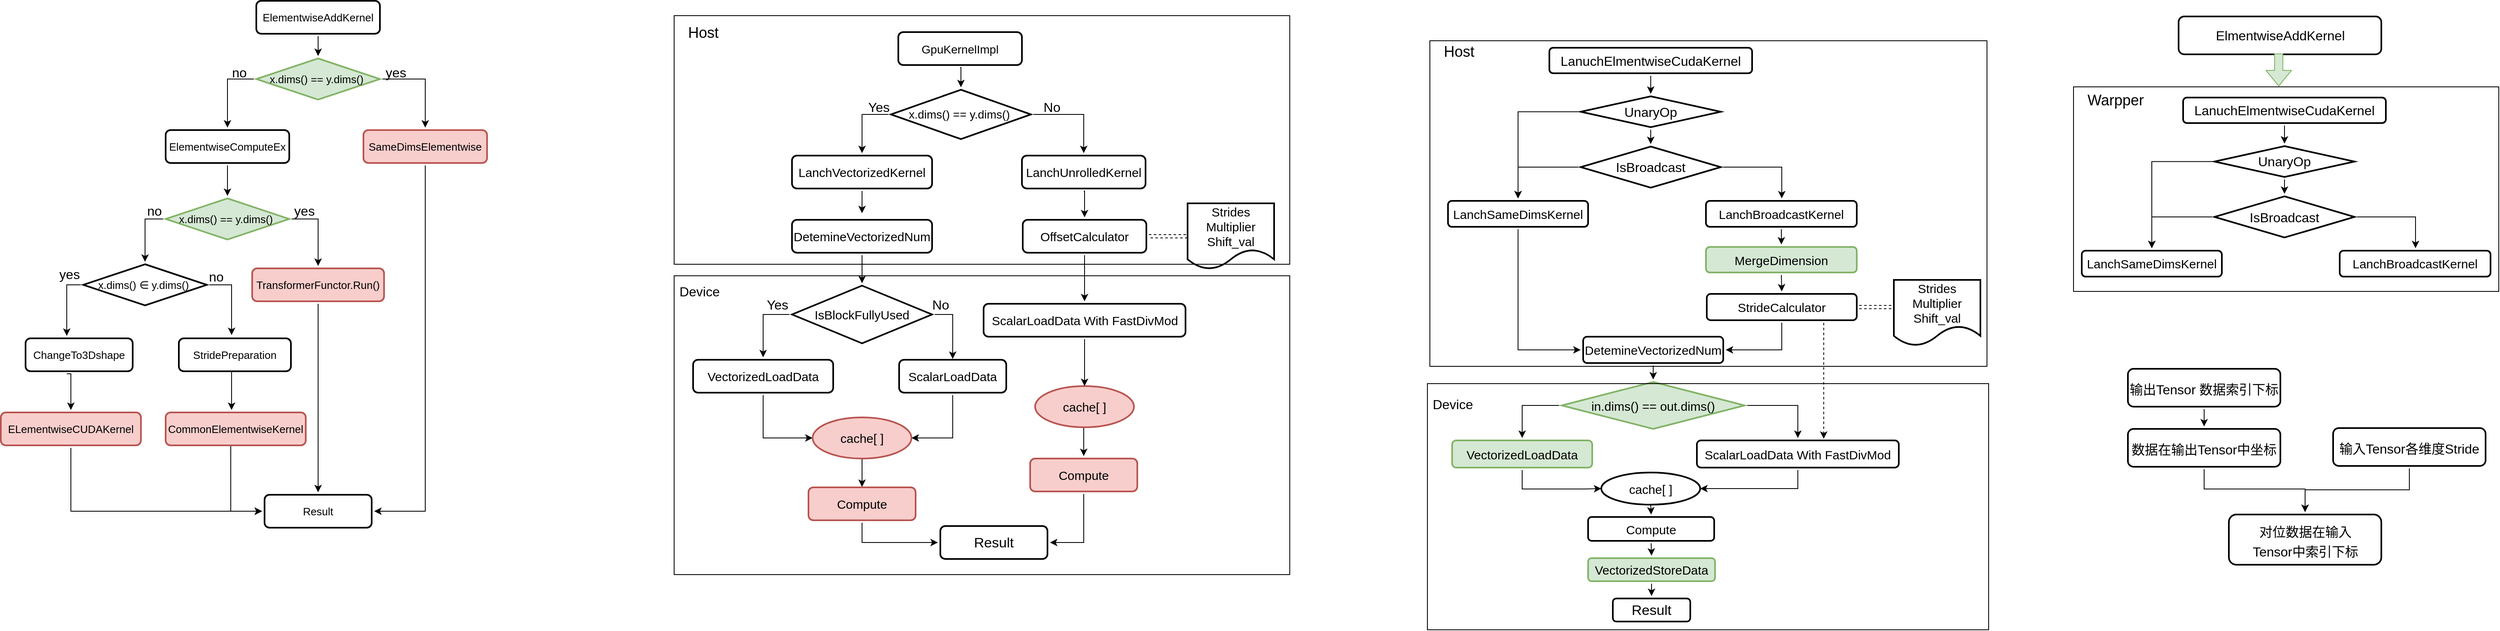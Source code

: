 <mxfile version="14.8.2" type="github">
  <diagram id="uHo3Hja1yqYBUrUBkEV7" name="Page-1">
    <mxGraphModel dx="1426" dy="800" grid="0" gridSize="10" guides="1" tooltips="1" connect="1" arrows="1" fold="1" page="1" pageScale="1" pageWidth="827" pageHeight="1169" math="0" shadow="0">
      <root>
        <mxCell id="0" />
        <mxCell id="1" parent="0" />
        <mxCell id="quxqSNJja3ILk_GIWEGy-17" style="edgeStyle=orthogonalEdgeStyle;rounded=0;orthogonalLoop=1;jettySize=auto;html=1;exitX=0.5;exitY=1;exitDx=0;exitDy=0;entryX=0.5;entryY=0;entryDx=0;entryDy=0;" edge="1" parent="1" source="quxqSNJja3ILk_GIWEGy-2" target="quxqSNJja3ILk_GIWEGy-3">
          <mxGeometry relative="1" as="geometry" />
        </mxCell>
        <mxCell id="quxqSNJja3ILk_GIWEGy-2" value="&lt;p style=&quot;margin: 0px ; font-stretch: normal ; font-size: 13px ; line-height: normal&quot;&gt;ElementwiseAddKernel&lt;/p&gt;" style="rounded=1;whiteSpace=wrap;html=1;strokeWidth=2;perimeterSpacing=3;" vertex="1" parent="1">
          <mxGeometry x="350" y="20" width="150" height="40" as="geometry" />
        </mxCell>
        <mxCell id="quxqSNJja3ILk_GIWEGy-20" style="edgeStyle=orthogonalEdgeStyle;rounded=0;orthogonalLoop=1;jettySize=auto;html=1;exitX=0;exitY=0.5;exitDx=0;exitDy=0;entryX=0.5;entryY=0;entryDx=0;entryDy=0;" edge="1" parent="1" source="quxqSNJja3ILk_GIWEGy-3" target="quxqSNJja3ILk_GIWEGy-5">
          <mxGeometry relative="1" as="geometry">
            <Array as="points">
              <mxPoint x="315" y="115" />
            </Array>
          </mxGeometry>
        </mxCell>
        <mxCell id="quxqSNJja3ILk_GIWEGy-21" style="edgeStyle=orthogonalEdgeStyle;rounded=0;orthogonalLoop=1;jettySize=auto;html=1;exitX=1;exitY=0.5;exitDx=0;exitDy=0;" edge="1" parent="1" source="quxqSNJja3ILk_GIWEGy-3" target="quxqSNJja3ILk_GIWEGy-4">
          <mxGeometry relative="1" as="geometry">
            <Array as="points">
              <mxPoint x="555" y="115" />
            </Array>
          </mxGeometry>
        </mxCell>
        <mxCell id="quxqSNJja3ILk_GIWEGy-3" value="x.dims() == y.dims()&amp;nbsp;" style="rhombus;whiteSpace=wrap;html=1;strokeWidth=2;perimeterSpacing=3;fillColor=#d5e8d4;strokeColor=#82b366;fontSize=13;" vertex="1" parent="1">
          <mxGeometry x="350" y="90" width="150" height="50" as="geometry" />
        </mxCell>
        <mxCell id="quxqSNJja3ILk_GIWEGy-30" style="edgeStyle=orthogonalEdgeStyle;rounded=0;orthogonalLoop=1;jettySize=auto;html=1;exitX=0.5;exitY=1;exitDx=0;exitDy=0;entryX=1;entryY=0.5;entryDx=0;entryDy=0;" edge="1" parent="1" source="quxqSNJja3ILk_GIWEGy-4" target="quxqSNJja3ILk_GIWEGy-16">
          <mxGeometry relative="1" as="geometry">
            <Array as="points">
              <mxPoint x="555" y="640" />
            </Array>
          </mxGeometry>
        </mxCell>
        <mxCell id="quxqSNJja3ILk_GIWEGy-4" value="&lt;p style=&quot;margin: 0px ; font-stretch: normal ; font-size: 13px ; line-height: normal&quot;&gt;SameDimsElementwise&lt;/p&gt;" style="rounded=1;whiteSpace=wrap;html=1;strokeWidth=2;perimeterSpacing=3;fillColor=#f8cecc;strokeColor=#b85450;" vertex="1" parent="1">
          <mxGeometry x="480" y="177" width="150" height="40" as="geometry" />
        </mxCell>
        <mxCell id="quxqSNJja3ILk_GIWEGy-23" style="edgeStyle=orthogonalEdgeStyle;rounded=0;orthogonalLoop=1;jettySize=auto;html=1;exitX=0.5;exitY=1;exitDx=0;exitDy=0;" edge="1" parent="1" source="quxqSNJja3ILk_GIWEGy-5" target="quxqSNJja3ILk_GIWEGy-6">
          <mxGeometry relative="1" as="geometry" />
        </mxCell>
        <mxCell id="quxqSNJja3ILk_GIWEGy-5" value="&lt;p style=&quot;margin: 0px ; font-stretch: normal ; font-size: 13px ; line-height: normal&quot;&gt;ElementwiseComputeEx&lt;/p&gt;" style="rounded=1;whiteSpace=wrap;html=1;strokeWidth=2;perimeterSpacing=3;" vertex="1" parent="1">
          <mxGeometry x="240" y="177" width="150" height="40" as="geometry" />
        </mxCell>
        <mxCell id="quxqSNJja3ILk_GIWEGy-24" style="edgeStyle=orthogonalEdgeStyle;rounded=0;orthogonalLoop=1;jettySize=auto;html=1;exitX=0;exitY=0.5;exitDx=0;exitDy=0;entryX=0.5;entryY=0;entryDx=0;entryDy=0;" edge="1" parent="1" source="quxqSNJja3ILk_GIWEGy-6" target="quxqSNJja3ILk_GIWEGy-8">
          <mxGeometry relative="1" as="geometry">
            <Array as="points">
              <mxPoint x="215" y="285" />
            </Array>
          </mxGeometry>
        </mxCell>
        <mxCell id="quxqSNJja3ILk_GIWEGy-25" style="edgeStyle=orthogonalEdgeStyle;rounded=0;orthogonalLoop=1;jettySize=auto;html=1;exitX=1;exitY=0.5;exitDx=0;exitDy=0;entryX=0.5;entryY=0;entryDx=0;entryDy=0;" edge="1" parent="1" source="quxqSNJja3ILk_GIWEGy-6" target="quxqSNJja3ILk_GIWEGy-7">
          <mxGeometry relative="1" as="geometry">
            <Array as="points">
              <mxPoint x="425" y="285" />
            </Array>
          </mxGeometry>
        </mxCell>
        <mxCell id="quxqSNJja3ILk_GIWEGy-6" value="x.dims() == y.dims()&amp;nbsp;" style="rhombus;whiteSpace=wrap;html=1;strokeWidth=2;perimeterSpacing=3;fillColor=#d5e8d4;strokeColor=#82b366;fontSize=13;" vertex="1" parent="1">
          <mxGeometry x="240" y="260" width="150" height="50" as="geometry" />
        </mxCell>
        <mxCell id="quxqSNJja3ILk_GIWEGy-32" style="edgeStyle=orthogonalEdgeStyle;rounded=0;orthogonalLoop=1;jettySize=auto;html=1;exitX=0.5;exitY=1;exitDx=0;exitDy=0;" edge="1" parent="1" source="quxqSNJja3ILk_GIWEGy-7" target="quxqSNJja3ILk_GIWEGy-16">
          <mxGeometry relative="1" as="geometry" />
        </mxCell>
        <mxCell id="quxqSNJja3ILk_GIWEGy-7" value="&lt;p style=&quot;margin: 0px ; font-stretch: normal ; font-size: 13px ; line-height: normal&quot;&gt;TransformerFunctor.Run()&lt;/p&gt;" style="rounded=1;whiteSpace=wrap;html=1;strokeWidth=2;perimeterSpacing=3;fillColor=#f8cecc;strokeColor=#b85450;" vertex="1" parent="1">
          <mxGeometry x="345" y="345" width="160" height="40" as="geometry" />
        </mxCell>
        <mxCell id="quxqSNJja3ILk_GIWEGy-26" style="edgeStyle=orthogonalEdgeStyle;rounded=0;orthogonalLoop=1;jettySize=auto;html=1;exitX=0;exitY=0.5;exitDx=0;exitDy=0;" edge="1" parent="1" source="quxqSNJja3ILk_GIWEGy-8">
          <mxGeometry relative="1" as="geometry">
            <mxPoint x="120" y="427" as="targetPoint" />
            <Array as="points">
              <mxPoint x="120" y="365" />
              <mxPoint x="120" y="427" />
            </Array>
          </mxGeometry>
        </mxCell>
        <mxCell id="quxqSNJja3ILk_GIWEGy-27" style="edgeStyle=orthogonalEdgeStyle;rounded=0;orthogonalLoop=1;jettySize=auto;html=1;exitX=1;exitY=0.5;exitDx=0;exitDy=0;" edge="1" parent="1" source="quxqSNJja3ILk_GIWEGy-8">
          <mxGeometry relative="1" as="geometry">
            <mxPoint x="320" y="426" as="targetPoint" />
            <Array as="points">
              <mxPoint x="320" y="365" />
            </Array>
          </mxGeometry>
        </mxCell>
        <mxCell id="quxqSNJja3ILk_GIWEGy-8" value="x.dims()&amp;nbsp;&lt;span style=&quot;color: rgb(60, 64, 68); font-family: &amp;quot;apple symbols&amp;quot;; font-size: 13px;&quot;&gt;&lt;b style=&quot;font-size: 13px;&quot;&gt;&lt;font style=&quot;font-size: 13px;&quot;&gt;∈&lt;/font&gt;&lt;/b&gt;&lt;/span&gt;&amp;nbsp;y.dims()&amp;nbsp;" style="rhombus;whiteSpace=wrap;html=1;strokeWidth=2;perimeterSpacing=3;fontSize=13;" vertex="1" parent="1">
          <mxGeometry x="140" y="340" width="150" height="50" as="geometry" />
        </mxCell>
        <mxCell id="quxqSNJja3ILk_GIWEGy-28" style="edgeStyle=orthogonalEdgeStyle;rounded=0;orthogonalLoop=1;jettySize=auto;html=1;" edge="1" parent="1" target="quxqSNJja3ILk_GIWEGy-12">
          <mxGeometry relative="1" as="geometry">
            <mxPoint x="125" y="473" as="sourcePoint" />
            <mxPoint x="120" y="517" as="targetPoint" />
            <Array as="points">
              <mxPoint x="120" y="473" />
              <mxPoint x="125" y="473" />
            </Array>
          </mxGeometry>
        </mxCell>
        <mxCell id="quxqSNJja3ILk_GIWEGy-9" value="&lt;p style=&quot;margin: 0px ; font-stretch: normal ; font-size: 13px ; line-height: normal&quot;&gt;ChangeTo3Dshape&lt;/p&gt;" style="rounded=1;whiteSpace=wrap;html=1;strokeWidth=2;perimeterSpacing=3;" vertex="1" parent="1">
          <mxGeometry x="70" y="430" width="130" height="40" as="geometry" />
        </mxCell>
        <mxCell id="quxqSNJja3ILk_GIWEGy-41" style="edgeStyle=orthogonalEdgeStyle;rounded=0;orthogonalLoop=1;jettySize=auto;html=1;" edge="1" parent="1">
          <mxGeometry relative="1" as="geometry">
            <mxPoint x="320" y="470" as="sourcePoint" />
            <mxPoint x="320" y="517" as="targetPoint" />
            <Array as="points">
              <mxPoint x="320" y="473" />
            </Array>
          </mxGeometry>
        </mxCell>
        <mxCell id="quxqSNJja3ILk_GIWEGy-10" value="&lt;p style=&quot;margin: 0px ; font-stretch: normal ; font-size: 13px ; line-height: normal&quot;&gt;StridePreparation&lt;/p&gt;" style="rounded=1;whiteSpace=wrap;html=1;strokeWidth=2;perimeterSpacing=3;" vertex="1" parent="1">
          <mxGeometry x="256" y="430" width="136" height="40" as="geometry" />
        </mxCell>
        <mxCell id="quxqSNJja3ILk_GIWEGy-31" style="edgeStyle=orthogonalEdgeStyle;rounded=0;orthogonalLoop=1;jettySize=auto;html=1;exitX=0.5;exitY=1;exitDx=0;exitDy=0;entryX=0;entryY=0.5;entryDx=0;entryDy=0;" edge="1" parent="1" source="quxqSNJja3ILk_GIWEGy-12" target="quxqSNJja3ILk_GIWEGy-16">
          <mxGeometry relative="1" as="geometry">
            <Array as="points">
              <mxPoint x="125" y="640" />
            </Array>
          </mxGeometry>
        </mxCell>
        <mxCell id="quxqSNJja3ILk_GIWEGy-12" value="&lt;p style=&quot;margin: 0px ; font-stretch: normal ; font-size: 13px ; line-height: normal&quot;&gt;ELementwiseCUDAKernel&lt;br&gt;&lt;/p&gt;" style="rounded=1;whiteSpace=wrap;html=1;strokeWidth=2;perimeterSpacing=3;fillColor=#f8cecc;strokeColor=#b85450;" vertex="1" parent="1">
          <mxGeometry x="40" y="520" width="170" height="40" as="geometry" />
        </mxCell>
        <mxCell id="quxqSNJja3ILk_GIWEGy-33" style="edgeStyle=orthogonalEdgeStyle;rounded=0;orthogonalLoop=1;jettySize=auto;html=1;entryX=0;entryY=0.5;entryDx=0;entryDy=0;" edge="1" parent="1" target="quxqSNJja3ILk_GIWEGy-16">
          <mxGeometry relative="1" as="geometry">
            <mxPoint x="319" y="560" as="sourcePoint" />
            <Array as="points">
              <mxPoint x="319" y="640" />
            </Array>
          </mxGeometry>
        </mxCell>
        <mxCell id="quxqSNJja3ILk_GIWEGy-13" value="&lt;p style=&quot;margin: 0px ; font-stretch: normal ; font-size: 13px ; line-height: normal&quot;&gt;CommonElementwiseKernel&lt;/p&gt;" style="rounded=1;whiteSpace=wrap;html=1;strokeWidth=2;perimeterSpacing=3;fillColor=#f8cecc;strokeColor=#b85450;" vertex="1" parent="1">
          <mxGeometry x="240" y="520" width="170" height="40" as="geometry" />
        </mxCell>
        <mxCell id="quxqSNJja3ILk_GIWEGy-16" value="&lt;p style=&quot;margin: 0px ; font-stretch: normal ; font-size: 13px ; line-height: normal&quot;&gt;Result&lt;/p&gt;" style="rounded=1;whiteSpace=wrap;html=1;strokeWidth=2;perimeterSpacing=3;" vertex="1" parent="1">
          <mxGeometry x="360" y="620" width="130" height="40" as="geometry" />
        </mxCell>
        <mxCell id="quxqSNJja3ILk_GIWEGy-70" style="edgeStyle=orthogonalEdgeStyle;rounded=0;orthogonalLoop=1;jettySize=auto;html=1;exitX=0.5;exitY=1;exitDx=0;exitDy=0;entryX=0.5;entryY=0;entryDx=0;entryDy=0;" edge="1" parent="1" source="quxqSNJja3ILk_GIWEGy-71" target="quxqSNJja3ILk_GIWEGy-74">
          <mxGeometry relative="1" as="geometry" />
        </mxCell>
        <mxCell id="quxqSNJja3ILk_GIWEGy-71" value="&lt;p style=&quot;margin: 0px; font-stretch: normal; font-size: 14px; line-height: normal;&quot;&gt;GpuKernelImpl&lt;/p&gt;" style="rounded=1;whiteSpace=wrap;html=1;strokeWidth=2;perimeterSpacing=3;fontSize=14;" vertex="1" parent="1">
          <mxGeometry x="1129" y="58" width="150" height="40" as="geometry" />
        </mxCell>
        <mxCell id="quxqSNJja3ILk_GIWEGy-72" style="edgeStyle=orthogonalEdgeStyle;rounded=0;orthogonalLoop=1;jettySize=auto;html=1;exitX=0;exitY=0.5;exitDx=0;exitDy=0;entryX=0.5;entryY=0;entryDx=0;entryDy=0;" edge="1" parent="1" source="quxqSNJja3ILk_GIWEGy-74" target="quxqSNJja3ILk_GIWEGy-78">
          <mxGeometry relative="1" as="geometry">
            <Array as="points">
              <mxPoint x="1085" y="158" />
            </Array>
          </mxGeometry>
        </mxCell>
        <mxCell id="quxqSNJja3ILk_GIWEGy-115" style="edgeStyle=orthogonalEdgeStyle;rounded=0;orthogonalLoop=1;jettySize=auto;html=1;exitX=1;exitY=0.5;exitDx=0;exitDy=0;entryX=0.5;entryY=0;entryDx=0;entryDy=0;fontSize=14;" edge="1" parent="1" source="quxqSNJja3ILk_GIWEGy-74" target="quxqSNJja3ILk_GIWEGy-76">
          <mxGeometry relative="1" as="geometry">
            <Array as="points">
              <mxPoint x="1354" y="158" />
            </Array>
          </mxGeometry>
        </mxCell>
        <mxCell id="quxqSNJja3ILk_GIWEGy-74" value="x.dims() == y.dims()&amp;nbsp;" style="rhombus;whiteSpace=wrap;html=1;strokeWidth=2;perimeterSpacing=3;fontSize=14;" vertex="1" parent="1">
          <mxGeometry x="1120" y="128" width="170" height="60" as="geometry" />
        </mxCell>
        <mxCell id="quxqSNJja3ILk_GIWEGy-116" style="edgeStyle=orthogonalEdgeStyle;rounded=0;orthogonalLoop=1;jettySize=auto;html=1;exitX=0.5;exitY=1;exitDx=0;exitDy=0;entryX=0.5;entryY=0;entryDx=0;entryDy=0;fontSize=14;" edge="1" parent="1" source="quxqSNJja3ILk_GIWEGy-76" target="quxqSNJja3ILk_GIWEGy-112">
          <mxGeometry relative="1" as="geometry" />
        </mxCell>
        <mxCell id="quxqSNJja3ILk_GIWEGy-76" value="&lt;p style=&quot;margin: 0px ; font-stretch: normal ; font-size: 15px ; line-height: normal&quot;&gt;LanchUnrolledKernel&lt;/p&gt;" style="rounded=1;whiteSpace=wrap;html=1;strokeWidth=2;perimeterSpacing=3;fontSize=15;" vertex="1" parent="1">
          <mxGeometry x="1279" y="208" width="150" height="40" as="geometry" />
        </mxCell>
        <mxCell id="quxqSNJja3ILk_GIWEGy-77" style="edgeStyle=orthogonalEdgeStyle;rounded=0;orthogonalLoop=1;jettySize=auto;html=1;exitX=0.5;exitY=1;exitDx=0;exitDy=0;" edge="1" parent="1" source="quxqSNJja3ILk_GIWEGy-78">
          <mxGeometry relative="1" as="geometry">
            <mxPoint x="1085" y="278" as="targetPoint" />
          </mxGeometry>
        </mxCell>
        <mxCell id="quxqSNJja3ILk_GIWEGy-78" value="&lt;p style=&quot;margin: 0px ; font-stretch: normal ; font-size: 13px ; line-height: normal&quot;&gt;&lt;span style=&quot;font-size: 15px&quot;&gt;LanchVectorizedKernel&lt;/span&gt;&lt;br&gt;&lt;/p&gt;" style="rounded=1;whiteSpace=wrap;html=1;strokeWidth=2;perimeterSpacing=3;" vertex="1" parent="1">
          <mxGeometry x="1000" y="208" width="170" height="40" as="geometry" />
        </mxCell>
        <mxCell id="quxqSNJja3ILk_GIWEGy-101" style="edgeStyle=orthogonalEdgeStyle;rounded=0;orthogonalLoop=1;jettySize=auto;html=1;exitX=0.5;exitY=1;exitDx=0;exitDy=0;entryX=0.5;entryY=0;entryDx=0;entryDy=0;fontSize=15;" edge="1" parent="1" source="quxqSNJja3ILk_GIWEGy-96" target="quxqSNJja3ILk_GIWEGy-97">
          <mxGeometry relative="1" as="geometry" />
        </mxCell>
        <mxCell id="quxqSNJja3ILk_GIWEGy-96" value="&lt;p style=&quot;margin: 0px ; font-stretch: normal ; font-size: 13px ; line-height: normal&quot;&gt;&lt;span style=&quot;font-size: 15px&quot;&gt;DetemineVectorizedNum&lt;/span&gt;&lt;br&gt;&lt;/p&gt;" style="rounded=1;whiteSpace=wrap;html=1;strokeWidth=2;perimeterSpacing=3;" vertex="1" parent="1">
          <mxGeometry x="1000" y="286" width="170" height="40" as="geometry" />
        </mxCell>
        <mxCell id="quxqSNJja3ILk_GIWEGy-102" style="edgeStyle=orthogonalEdgeStyle;rounded=0;orthogonalLoop=1;jettySize=auto;html=1;exitX=0;exitY=0.5;exitDx=0;exitDy=0;fontSize=15;" edge="1" parent="1" source="quxqSNJja3ILk_GIWEGy-97" target="quxqSNJja3ILk_GIWEGy-99">
          <mxGeometry relative="1" as="geometry">
            <Array as="points">
              <mxPoint x="965" y="401" />
            </Array>
          </mxGeometry>
        </mxCell>
        <mxCell id="quxqSNJja3ILk_GIWEGy-103" style="edgeStyle=orthogonalEdgeStyle;rounded=0;orthogonalLoop=1;jettySize=auto;html=1;exitX=1;exitY=0.5;exitDx=0;exitDy=0;fontSize=15;" edge="1" parent="1" source="quxqSNJja3ILk_GIWEGy-97">
          <mxGeometry relative="1" as="geometry">
            <mxPoint x="1195" y="455" as="targetPoint" />
            <Array as="points">
              <mxPoint x="1195" y="401" />
              <mxPoint x="1195" y="455" />
            </Array>
          </mxGeometry>
        </mxCell>
        <mxCell id="quxqSNJja3ILk_GIWEGy-97" value="IsBlockFullyUsed" style="rhombus;whiteSpace=wrap;html=1;strokeWidth=2;perimeterSpacing=3;fontSize=15;" vertex="1" parent="1">
          <mxGeometry x="1000" y="366" width="170" height="70" as="geometry" />
        </mxCell>
        <mxCell id="quxqSNJja3ILk_GIWEGy-106" style="edgeStyle=orthogonalEdgeStyle;rounded=0;orthogonalLoop=1;jettySize=auto;html=1;exitX=0.5;exitY=1;exitDx=0;exitDy=0;entryX=0;entryY=0.5;entryDx=0;entryDy=0;fontSize=15;" edge="1" parent="1" source="quxqSNJja3ILk_GIWEGy-99" target="quxqSNJja3ILk_GIWEGy-104">
          <mxGeometry relative="1" as="geometry" />
        </mxCell>
        <mxCell id="quxqSNJja3ILk_GIWEGy-99" value="&lt;p style=&quot;margin: 0px ; font-stretch: normal ; font-size: 13px ; line-height: normal&quot;&gt;&lt;span style=&quot;font-size: 15px&quot;&gt;VectorizedLoadData&lt;/span&gt;&lt;br&gt;&lt;/p&gt;" style="rounded=1;whiteSpace=wrap;html=1;strokeWidth=2;perimeterSpacing=3;" vertex="1" parent="1">
          <mxGeometry x="880" y="456" width="170" height="40" as="geometry" />
        </mxCell>
        <mxCell id="quxqSNJja3ILk_GIWEGy-105" style="edgeStyle=orthogonalEdgeStyle;rounded=0;orthogonalLoop=1;jettySize=auto;html=1;exitX=0.5;exitY=1;exitDx=0;exitDy=0;entryX=1;entryY=0.5;entryDx=0;entryDy=0;fontSize=15;" edge="1" parent="1" source="quxqSNJja3ILk_GIWEGy-100" target="quxqSNJja3ILk_GIWEGy-104">
          <mxGeometry relative="1" as="geometry" />
        </mxCell>
        <mxCell id="quxqSNJja3ILk_GIWEGy-100" value="&lt;p style=&quot;margin: 0px; font-stretch: normal; font-size: 15px; line-height: normal;&quot;&gt;&lt;span style=&quot;font-size: 15px;&quot;&gt;ScalarLoadData&lt;/span&gt;&lt;br style=&quot;font-size: 15px;&quot;&gt;&lt;/p&gt;" style="rounded=1;whiteSpace=wrap;html=1;strokeWidth=2;perimeterSpacing=3;fontSize=15;" vertex="1" parent="1">
          <mxGeometry x="1130" y="456" width="130" height="40" as="geometry" />
        </mxCell>
        <mxCell id="quxqSNJja3ILk_GIWEGy-108" value="" style="edgeStyle=orthogonalEdgeStyle;rounded=0;orthogonalLoop=1;jettySize=auto;html=1;fontSize=15;" edge="1" parent="1" source="quxqSNJja3ILk_GIWEGy-104">
          <mxGeometry relative="1" as="geometry">
            <mxPoint x="1085" y="610.5" as="targetPoint" />
          </mxGeometry>
        </mxCell>
        <mxCell id="quxqSNJja3ILk_GIWEGy-104" value="cache[ ]" style="ellipse;whiteSpace=wrap;html=1;fontSize=15;strokeWidth=2;fillColor=#f8cecc;strokeColor=#b85450;" vertex="1" parent="1">
          <mxGeometry x="1025" y="526" width="120" height="50" as="geometry" />
        </mxCell>
        <mxCell id="quxqSNJja3ILk_GIWEGy-111" style="edgeStyle=orthogonalEdgeStyle;rounded=0;orthogonalLoop=1;jettySize=auto;html=1;exitX=0.5;exitY=1;exitDx=0;exitDy=0;entryX=0;entryY=0.5;entryDx=0;entryDy=0;fontSize=15;" edge="1" parent="1" source="quxqSNJja3ILk_GIWEGy-109" target="quxqSNJja3ILk_GIWEGy-110">
          <mxGeometry relative="1" as="geometry">
            <Array as="points">
              <mxPoint x="1085" y="678" />
            </Array>
          </mxGeometry>
        </mxCell>
        <mxCell id="quxqSNJja3ILk_GIWEGy-109" value="&lt;p style=&quot;margin: 0px ; font-stretch: normal ; font-size: 13px ; line-height: normal&quot;&gt;&lt;span style=&quot;font-size: 15px&quot;&gt;Compute&lt;/span&gt;&lt;br&gt;&lt;/p&gt;" style="rounded=1;whiteSpace=wrap;html=1;strokeWidth=2;perimeterSpacing=3;fillColor=#f8cecc;strokeColor=#b85450;" vertex="1" parent="1">
          <mxGeometry x="1020" y="611" width="130" height="40" as="geometry" />
        </mxCell>
        <mxCell id="quxqSNJja3ILk_GIWEGy-110" value="&lt;p style=&quot;margin: 0px; font-stretch: normal; font-size: 17px; line-height: normal;&quot;&gt;Result&lt;/p&gt;" style="rounded=1;whiteSpace=wrap;html=1;strokeWidth=2;perimeterSpacing=3;fontSize=17;" vertex="1" parent="1">
          <mxGeometry x="1180" y="658" width="130" height="40" as="geometry" />
        </mxCell>
        <mxCell id="quxqSNJja3ILk_GIWEGy-114" value="" style="edgeStyle=orthogonalEdgeStyle;rounded=0;orthogonalLoop=1;jettySize=auto;html=1;fontSize=17;dashed=1;shape=link;" edge="1" parent="1" source="quxqSNJja3ILk_GIWEGy-112" target="quxqSNJja3ILk_GIWEGy-113">
          <mxGeometry relative="1" as="geometry" />
        </mxCell>
        <mxCell id="quxqSNJja3ILk_GIWEGy-122" style="edgeStyle=orthogonalEdgeStyle;rounded=0;orthogonalLoop=1;jettySize=auto;html=1;exitX=0.5;exitY=1;exitDx=0;exitDy=0;entryX=0.5;entryY=0;entryDx=0;entryDy=0;fontSize=14;" edge="1" parent="1" source="quxqSNJja3ILk_GIWEGy-112" target="quxqSNJja3ILk_GIWEGy-119">
          <mxGeometry relative="1" as="geometry" />
        </mxCell>
        <mxCell id="quxqSNJja3ILk_GIWEGy-112" value="&lt;p style=&quot;margin: 0px ; font-stretch: normal ; font-size: 15px ; line-height: normal&quot;&gt;OffsetCalculator&lt;/p&gt;" style="rounded=1;whiteSpace=wrap;html=1;strokeWidth=2;perimeterSpacing=3;fontSize=15;" vertex="1" parent="1">
          <mxGeometry x="1280" y="286" width="150" height="40" as="geometry" />
        </mxCell>
        <mxCell id="quxqSNJja3ILk_GIWEGy-113" value="Strides&lt;br&gt;Multiplier&lt;br&gt;Shift_val" style="shape=document;whiteSpace=wrap;html=1;boundedLbl=1;rounded=1;fontSize=15;strokeWidth=2;" vertex="1" parent="1">
          <mxGeometry x="1480" y="266" width="105" height="80" as="geometry" />
        </mxCell>
        <mxCell id="quxqSNJja3ILk_GIWEGy-119" value="&lt;p style=&quot;margin: 0px ; font-stretch: normal ; font-size: 15px ; line-height: normal&quot;&gt;&lt;span style=&quot;font-size: 15px&quot;&gt;ScalarLoadData With FastDivMod&lt;/span&gt;&lt;br style=&quot;font-size: 15px&quot;&gt;&lt;/p&gt;" style="rounded=1;whiteSpace=wrap;html=1;strokeWidth=2;perimeterSpacing=3;fontSize=15;" vertex="1" parent="1">
          <mxGeometry x="1232.5" y="388" width="245" height="40" as="geometry" />
        </mxCell>
        <mxCell id="quxqSNJja3ILk_GIWEGy-126" style="edgeStyle=orthogonalEdgeStyle;rounded=0;orthogonalLoop=1;jettySize=auto;html=1;exitX=0.5;exitY=1;exitDx=0;exitDy=0;entryX=0.5;entryY=0;entryDx=0;entryDy=0;fontSize=14;" edge="1" parent="1" source="quxqSNJja3ILk_GIWEGy-120" target="quxqSNJja3ILk_GIWEGy-125">
          <mxGeometry relative="1" as="geometry" />
        </mxCell>
        <mxCell id="quxqSNJja3ILk_GIWEGy-120" value="cache[ ]" style="ellipse;whiteSpace=wrap;html=1;fontSize=15;strokeWidth=2;fillColor=#f8cecc;strokeColor=#b85450;" vertex="1" parent="1">
          <mxGeometry x="1295" y="488" width="120" height="50" as="geometry" />
        </mxCell>
        <mxCell id="quxqSNJja3ILk_GIWEGy-123" style="edgeStyle=orthogonalEdgeStyle;rounded=0;orthogonalLoop=1;jettySize=auto;html=1;exitX=0.5;exitY=1;exitDx=0;exitDy=0;entryX=0.5;entryY=0;entryDx=0;entryDy=0;fontSize=14;" edge="1" parent="1" source="quxqSNJja3ILk_GIWEGy-119" target="quxqSNJja3ILk_GIWEGy-120">
          <mxGeometry relative="1" as="geometry">
            <mxPoint x="1365" y="339" as="sourcePoint" />
            <mxPoint x="1365" y="395" as="targetPoint" />
          </mxGeometry>
        </mxCell>
        <mxCell id="quxqSNJja3ILk_GIWEGy-127" style="edgeStyle=orthogonalEdgeStyle;rounded=0;orthogonalLoop=1;jettySize=auto;html=1;exitX=0.5;exitY=1;exitDx=0;exitDy=0;entryX=1;entryY=0.5;entryDx=0;entryDy=0;fontSize=14;" edge="1" parent="1" source="quxqSNJja3ILk_GIWEGy-125" target="quxqSNJja3ILk_GIWEGy-110">
          <mxGeometry relative="1" as="geometry">
            <Array as="points">
              <mxPoint x="1354" y="678" />
            </Array>
          </mxGeometry>
        </mxCell>
        <mxCell id="quxqSNJja3ILk_GIWEGy-125" value="&lt;p style=&quot;margin: 0px ; font-stretch: normal ; font-size: 13px ; line-height: normal&quot;&gt;&lt;span style=&quot;font-size: 15px&quot;&gt;Compute&lt;/span&gt;&lt;br&gt;&lt;/p&gt;" style="rounded=1;whiteSpace=wrap;html=1;strokeWidth=2;perimeterSpacing=3;fillColor=#f8cecc;strokeColor=#b85450;" vertex="1" parent="1">
          <mxGeometry x="1289" y="576" width="130" height="40" as="geometry" />
        </mxCell>
        <mxCell id="quxqSNJja3ILk_GIWEGy-133" style="edgeStyle=orthogonalEdgeStyle;rounded=0;orthogonalLoop=1;jettySize=auto;html=1;exitX=0.5;exitY=1;exitDx=0;exitDy=0;entryX=0.5;entryY=0;entryDx=0;entryDy=0;" edge="1" parent="1" source="quxqSNJja3ILk_GIWEGy-134" target="quxqSNJja3ILk_GIWEGy-137">
          <mxGeometry relative="1" as="geometry" />
        </mxCell>
        <mxCell id="quxqSNJja3ILk_GIWEGy-134" value="&lt;p style=&quot;margin: 0px ; font-stretch: normal ; font-size: 16px ; line-height: normal&quot;&gt;LanuchElmentwiseCudaKernel&lt;/p&gt;" style="rounded=1;whiteSpace=wrap;html=1;strokeWidth=2;perimeterSpacing=3;fontSize=16;" vertex="1" parent="1">
          <mxGeometry x="1919" y="77" width="246" height="31" as="geometry" />
        </mxCell>
        <mxCell id="quxqSNJja3ILk_GIWEGy-182" style="edgeStyle=orthogonalEdgeStyle;rounded=0;orthogonalLoop=1;jettySize=auto;html=1;exitX=0.5;exitY=1;exitDx=0;exitDy=0;entryX=0.5;entryY=0;entryDx=0;entryDy=0;fontSize=16;" edge="1" parent="1" source="quxqSNJja3ILk_GIWEGy-137" target="quxqSNJja3ILk_GIWEGy-180">
          <mxGeometry relative="1" as="geometry">
            <mxPoint x="2042" y="180.5" as="sourcePoint" />
          </mxGeometry>
        </mxCell>
        <mxCell id="quxqSNJja3ILk_GIWEGy-222" style="edgeStyle=orthogonalEdgeStyle;rounded=0;orthogonalLoop=1;jettySize=auto;html=1;exitX=0;exitY=0.5;exitDx=0;exitDy=0;entryX=0.5;entryY=0;entryDx=0;entryDy=0;fontSize=16;" edge="1" parent="1" source="quxqSNJja3ILk_GIWEGy-137" target="quxqSNJja3ILk_GIWEGy-141">
          <mxGeometry relative="1" as="geometry">
            <Array as="points">
              <mxPoint x="1881" y="155" />
            </Array>
          </mxGeometry>
        </mxCell>
        <mxCell id="quxqSNJja3ILk_GIWEGy-137" value="&lt;font style=&quot;font-size: 16px&quot;&gt;UnaryOp&lt;/font&gt;" style="rhombus;whiteSpace=wrap;html=1;strokeWidth=2;perimeterSpacing=3;fontSize=14;" vertex="1" parent="1">
          <mxGeometry x="1957" y="136" width="170" height="37.5" as="geometry" />
        </mxCell>
        <mxCell id="quxqSNJja3ILk_GIWEGy-216" style="edgeStyle=orthogonalEdgeStyle;rounded=0;orthogonalLoop=1;jettySize=auto;html=1;exitX=0.5;exitY=1;exitDx=0;exitDy=0;entryX=0.5;entryY=0;entryDx=0;entryDy=0;fontSize=16;" edge="1" parent="1" source="quxqSNJja3ILk_GIWEGy-139" target="quxqSNJja3ILk_GIWEGy-196">
          <mxGeometry relative="1" as="geometry" />
        </mxCell>
        <mxCell id="quxqSNJja3ILk_GIWEGy-139" value="&lt;p style=&quot;margin: 0px ; font-stretch: normal ; font-size: 15px ; line-height: normal&quot;&gt;LanchBroadcastKernel&lt;br&gt;&lt;/p&gt;" style="rounded=1;whiteSpace=wrap;html=1;strokeWidth=2;perimeterSpacing=3;fontSize=15;" vertex="1" parent="1">
          <mxGeometry x="2109" y="263" width="183" height="31.5" as="geometry" />
        </mxCell>
        <mxCell id="quxqSNJja3ILk_GIWEGy-220" style="edgeStyle=orthogonalEdgeStyle;rounded=0;orthogonalLoop=1;jettySize=auto;html=1;exitX=0.5;exitY=1;exitDx=0;exitDy=0;entryX=0;entryY=0.5;entryDx=0;entryDy=0;fontSize=16;" edge="1" parent="1" source="quxqSNJja3ILk_GIWEGy-141" target="quxqSNJja3ILk_GIWEGy-143">
          <mxGeometry relative="1" as="geometry">
            <Array as="points">
              <mxPoint x="1881" y="444" />
            </Array>
          </mxGeometry>
        </mxCell>
        <mxCell id="quxqSNJja3ILk_GIWEGy-141" value="&lt;p style=&quot;margin: 0px ; font-stretch: normal ; font-size: 13px ; line-height: normal&quot;&gt;&lt;span style=&quot;font-size: 15px&quot;&gt;LanchSameDimsKernel&lt;/span&gt;&lt;br&gt;&lt;/p&gt;" style="rounded=1;whiteSpace=wrap;html=1;strokeWidth=2;perimeterSpacing=3;" vertex="1" parent="1">
          <mxGeometry x="1796" y="263" width="170" height="31.5" as="geometry" />
        </mxCell>
        <mxCell id="quxqSNJja3ILk_GIWEGy-191" style="edgeStyle=orthogonalEdgeStyle;rounded=0;orthogonalLoop=1;jettySize=auto;html=1;exitX=0.5;exitY=1;exitDx=0;exitDy=0;entryX=0.5;entryY=0;entryDx=0;entryDy=0;fontSize=16;" edge="1" parent="1" source="quxqSNJja3ILk_GIWEGy-143" target="quxqSNJja3ILk_GIWEGy-146">
          <mxGeometry relative="1" as="geometry" />
        </mxCell>
        <mxCell id="quxqSNJja3ILk_GIWEGy-143" value="&lt;p style=&quot;margin: 0px ; font-stretch: normal ; font-size: 13px ; line-height: normal&quot;&gt;&lt;span style=&quot;font-size: 15px&quot;&gt;DetemineVectorizedNum&lt;/span&gt;&lt;br&gt;&lt;/p&gt;" style="rounded=1;whiteSpace=wrap;html=1;strokeWidth=2;perimeterSpacing=3;" vertex="1" parent="1">
          <mxGeometry x="1960" y="428" width="170" height="32" as="geometry" />
        </mxCell>
        <mxCell id="quxqSNJja3ILk_GIWEGy-192" style="edgeStyle=orthogonalEdgeStyle;rounded=0;orthogonalLoop=1;jettySize=auto;html=1;exitX=0;exitY=0.5;exitDx=0;exitDy=0;entryX=0.5;entryY=0;entryDx=0;entryDy=0;fontSize=16;" edge="1" parent="1" source="quxqSNJja3ILk_GIWEGy-146" target="quxqSNJja3ILk_GIWEGy-148">
          <mxGeometry relative="1" as="geometry">
            <Array as="points">
              <mxPoint x="1886" y="512" />
            </Array>
          </mxGeometry>
        </mxCell>
        <mxCell id="quxqSNJja3ILk_GIWEGy-211" style="edgeStyle=orthogonalEdgeStyle;rounded=0;orthogonalLoop=1;jettySize=auto;html=1;exitX=1;exitY=0.5;exitDx=0;exitDy=0;entryX=0.5;entryY=0;entryDx=0;entryDy=0;fontSize=16;" edge="1" parent="1" source="quxqSNJja3ILk_GIWEGy-146" target="quxqSNJja3ILk_GIWEGy-160">
          <mxGeometry relative="1" as="geometry">
            <Array as="points">
              <mxPoint x="2221" y="512" />
            </Array>
          </mxGeometry>
        </mxCell>
        <mxCell id="quxqSNJja3ILk_GIWEGy-146" value="in.dims() == out.dims()" style="rhombus;whiteSpace=wrap;html=1;strokeWidth=2;perimeterSpacing=3;fontSize=15;fillColor=#d5e8d4;strokeColor=#82b366;" vertex="1" parent="1">
          <mxGeometry x="1934" y="483" width="222" height="57" as="geometry" />
        </mxCell>
        <mxCell id="quxqSNJja3ILk_GIWEGy-214" style="edgeStyle=orthogonalEdgeStyle;rounded=0;orthogonalLoop=1;jettySize=auto;html=1;exitX=0.5;exitY=1;exitDx=0;exitDy=0;entryX=0;entryY=0.5;entryDx=0;entryDy=0;fontSize=16;" edge="1" parent="1" source="quxqSNJja3ILk_GIWEGy-148" target="quxqSNJja3ILk_GIWEGy-152">
          <mxGeometry relative="1" as="geometry">
            <Array as="points">
              <mxPoint x="1886" y="613" />
              <mxPoint x="1962" y="613" />
            </Array>
          </mxGeometry>
        </mxCell>
        <mxCell id="quxqSNJja3ILk_GIWEGy-148" value="&lt;p style=&quot;margin: 0px ; font-stretch: normal ; font-size: 13px ; line-height: normal&quot;&gt;&lt;span style=&quot;font-size: 15px&quot;&gt;VectorizedLoadData&lt;/span&gt;&lt;br&gt;&lt;/p&gt;" style="rounded=1;whiteSpace=wrap;html=1;strokeWidth=2;perimeterSpacing=3;fillColor=#d5e8d4;strokeColor=#82b366;" vertex="1" parent="1">
          <mxGeometry x="1801" y="554" width="170" height="33" as="geometry" />
        </mxCell>
        <mxCell id="quxqSNJja3ILk_GIWEGy-204" style="edgeStyle=orthogonalEdgeStyle;rounded=0;orthogonalLoop=1;jettySize=auto;html=1;exitX=0.5;exitY=1;exitDx=0;exitDy=0;entryX=0.5;entryY=0;entryDx=0;entryDy=0;fontSize=16;" edge="1" parent="1" source="quxqSNJja3ILk_GIWEGy-152" target="quxqSNJja3ILk_GIWEGy-154">
          <mxGeometry relative="1" as="geometry" />
        </mxCell>
        <mxCell id="quxqSNJja3ILk_GIWEGy-152" value="cache[ ]" style="ellipse;whiteSpace=wrap;html=1;fontSize=15;strokeWidth=2;" vertex="1" parent="1">
          <mxGeometry x="1982" y="593" width="120" height="39" as="geometry" />
        </mxCell>
        <mxCell id="quxqSNJja3ILk_GIWEGy-223" style="edgeStyle=orthogonalEdgeStyle;rounded=0;orthogonalLoop=1;jettySize=auto;html=1;exitX=0.5;exitY=1;exitDx=0;exitDy=0;entryX=0.5;entryY=0;entryDx=0;entryDy=0;fontSize=16;" edge="1" parent="1" source="quxqSNJja3ILk_GIWEGy-154" target="quxqSNJja3ILk_GIWEGy-200">
          <mxGeometry relative="1" as="geometry" />
        </mxCell>
        <mxCell id="quxqSNJja3ILk_GIWEGy-154" value="&lt;p style=&quot;margin: 0px ; font-stretch: normal ; font-size: 13px ; line-height: normal&quot;&gt;&lt;span style=&quot;font-size: 15px&quot;&gt;Compute&lt;/span&gt;&lt;br&gt;&lt;/p&gt;" style="rounded=1;whiteSpace=wrap;html=1;strokeWidth=2;perimeterSpacing=3;" vertex="1" parent="1">
          <mxGeometry x="1966" y="647" width="153" height="29" as="geometry" />
        </mxCell>
        <mxCell id="quxqSNJja3ILk_GIWEGy-155" value="&lt;p style=&quot;margin: 0px; font-stretch: normal; font-size: 17px; line-height: normal;&quot;&gt;Result&lt;/p&gt;" style="rounded=1;whiteSpace=wrap;html=1;strokeWidth=2;perimeterSpacing=3;fontSize=17;" vertex="1" parent="1">
          <mxGeometry x="1996" y="746" width="94" height="28" as="geometry" />
        </mxCell>
        <mxCell id="quxqSNJja3ILk_GIWEGy-156" value="" style="edgeStyle=orthogonalEdgeStyle;rounded=0;orthogonalLoop=1;jettySize=auto;html=1;fontSize=17;dashed=1;shape=link;entryX=-0.029;entryY=0.413;entryDx=0;entryDy=0;entryPerimeter=0;" edge="1" parent="1" source="quxqSNJja3ILk_GIWEGy-158" target="quxqSNJja3ILk_GIWEGy-159">
          <mxGeometry relative="1" as="geometry">
            <mxPoint x="2328" y="430" as="targetPoint" />
          </mxGeometry>
        </mxCell>
        <mxCell id="quxqSNJja3ILk_GIWEGy-193" style="edgeStyle=orthogonalEdgeStyle;rounded=0;orthogonalLoop=1;jettySize=auto;html=1;exitX=0.75;exitY=1;exitDx=0;exitDy=0;entryX=0.625;entryY=0.026;entryDx=0;entryDy=0;entryPerimeter=0;fontSize=16;dashed=1;" edge="1" parent="1" target="quxqSNJja3ILk_GIWEGy-160">
          <mxGeometry relative="1" as="geometry">
            <mxPoint x="2249" y="408" as="sourcePoint" />
            <mxPoint x="2250.875" y="568.978" as="targetPoint" />
            <Array as="points">
              <mxPoint x="2252" y="408" />
            </Array>
          </mxGeometry>
        </mxCell>
        <mxCell id="quxqSNJja3ILk_GIWEGy-221" style="edgeStyle=orthogonalEdgeStyle;rounded=0;orthogonalLoop=1;jettySize=auto;html=1;exitX=0.5;exitY=1;exitDx=0;exitDy=0;entryX=1;entryY=0.5;entryDx=0;entryDy=0;fontSize=16;" edge="1" parent="1" source="quxqSNJja3ILk_GIWEGy-158" target="quxqSNJja3ILk_GIWEGy-143">
          <mxGeometry relative="1" as="geometry">
            <Array as="points">
              <mxPoint x="2201" y="444" />
            </Array>
          </mxGeometry>
        </mxCell>
        <mxCell id="quxqSNJja3ILk_GIWEGy-158" value="&lt;p style=&quot;margin: 0px ; font-stretch: normal ; font-size: 15px ; line-height: normal&quot;&gt;StrideCalculator&lt;/p&gt;" style="rounded=1;whiteSpace=wrap;html=1;strokeWidth=2;perimeterSpacing=3;fontSize=15;" vertex="1" parent="1">
          <mxGeometry x="2110" y="376" width="182" height="32" as="geometry" />
        </mxCell>
        <mxCell id="quxqSNJja3ILk_GIWEGy-159" value="Strides&lt;br&gt;Multiplier&lt;br&gt;Shift_val" style="shape=document;whiteSpace=wrap;html=1;boundedLbl=1;rounded=1;fontSize=15;strokeWidth=2;" vertex="1" parent="1">
          <mxGeometry x="2337" y="359" width="105" height="80" as="geometry" />
        </mxCell>
        <mxCell id="quxqSNJja3ILk_GIWEGy-213" style="edgeStyle=orthogonalEdgeStyle;rounded=0;orthogonalLoop=1;jettySize=auto;html=1;exitX=0.5;exitY=1;exitDx=0;exitDy=0;entryX=1;entryY=0.5;entryDx=0;entryDy=0;fontSize=16;" edge="1" parent="1" source="quxqSNJja3ILk_GIWEGy-160" target="quxqSNJja3ILk_GIWEGy-152">
          <mxGeometry relative="1" as="geometry" />
        </mxCell>
        <mxCell id="quxqSNJja3ILk_GIWEGy-160" value="&lt;p style=&quot;margin: 0px ; font-stretch: normal ; font-size: 15px ; line-height: normal&quot;&gt;&lt;span style=&quot;font-size: 15px&quot;&gt;ScalarLoadData With FastDivMod&lt;/span&gt;&lt;br style=&quot;font-size: 15px&quot;&gt;&lt;/p&gt;" style="rounded=1;whiteSpace=wrap;html=1;strokeWidth=2;perimeterSpacing=3;fontSize=15;" vertex="1" parent="1">
          <mxGeometry x="2098" y="554" width="245" height="33" as="geometry" />
        </mxCell>
        <mxCell id="quxqSNJja3ILk_GIWEGy-168" value="no" style="text;html=1;align=center;verticalAlign=middle;resizable=0;points=[];autosize=1;strokeColor=none;fontSize=16;" vertex="1" parent="1">
          <mxGeometry x="315" y="95" width="28" height="23" as="geometry" />
        </mxCell>
        <mxCell id="quxqSNJja3ILk_GIWEGy-169" value="yes" style="text;html=1;align=center;verticalAlign=middle;resizable=0;points=[];autosize=1;strokeColor=none;fontSize=16;" vertex="1" parent="1">
          <mxGeometry x="501" y="95" width="35" height="23" as="geometry" />
        </mxCell>
        <mxCell id="quxqSNJja3ILk_GIWEGy-170" value="no" style="text;html=1;align=center;verticalAlign=middle;resizable=0;points=[];autosize=1;strokeColor=none;fontSize=16;" vertex="1" parent="1">
          <mxGeometry x="212" y="263" width="28" height="23" as="geometry" />
        </mxCell>
        <mxCell id="quxqSNJja3ILk_GIWEGy-171" value="yes" style="text;html=1;align=center;verticalAlign=middle;resizable=0;points=[];autosize=1;strokeColor=none;fontSize=16;" vertex="1" parent="1">
          <mxGeometry x="390" y="263" width="35" height="23" as="geometry" />
        </mxCell>
        <mxCell id="quxqSNJja3ILk_GIWEGy-172" value="yes" style="text;html=1;align=center;verticalAlign=middle;resizable=0;points=[];autosize=1;strokeColor=none;fontSize=16;" vertex="1" parent="1">
          <mxGeometry x="105" y="340" width="35" height="23" as="geometry" />
        </mxCell>
        <mxCell id="quxqSNJja3ILk_GIWEGy-173" value="no" style="text;html=1;align=center;verticalAlign=middle;resizable=0;points=[];autosize=1;strokeColor=none;fontSize=16;" vertex="1" parent="1">
          <mxGeometry x="287" y="343" width="28" height="23" as="geometry" />
        </mxCell>
        <mxCell id="quxqSNJja3ILk_GIWEGy-174" value="Yes" style="text;html=1;align=center;verticalAlign=middle;resizable=0;points=[];autosize=1;strokeColor=none;fontSize=16;" vertex="1" parent="1">
          <mxGeometry x="1087" y="137" width="36" height="23" as="geometry" />
        </mxCell>
        <mxCell id="quxqSNJja3ILk_GIWEGy-175" value="No" style="text;html=1;align=center;verticalAlign=middle;resizable=0;points=[];autosize=1;strokeColor=none;fontSize=16;" vertex="1" parent="1">
          <mxGeometry x="1300" y="137.5" width="30" height="23" as="geometry" />
        </mxCell>
        <mxCell id="quxqSNJja3ILk_GIWEGy-176" value="Yes" style="text;html=1;align=center;verticalAlign=middle;resizable=0;points=[];autosize=1;strokeColor=none;fontSize=16;" vertex="1" parent="1">
          <mxGeometry x="964" y="377.5" width="36" height="23" as="geometry" />
        </mxCell>
        <mxCell id="quxqSNJja3ILk_GIWEGy-177" value="No" style="text;html=1;align=center;verticalAlign=middle;resizable=0;points=[];autosize=1;strokeColor=none;fontSize=16;" vertex="1" parent="1">
          <mxGeometry x="1165" y="377.5" width="30" height="23" as="geometry" />
        </mxCell>
        <mxCell id="quxqSNJja3ILk_GIWEGy-178" value="&lt;div style=&quot;font-size: 18px&quot;&gt;&lt;font style=&quot;font-size: 18px&quot;&gt;&amp;nbsp; &amp;nbsp;Host&lt;/font&gt;&lt;/div&gt;&lt;div style=&quot;font-size: 18px&quot;&gt;&lt;font style=&quot;font-size: 18px&quot;&gt;&lt;br&gt;&lt;/font&gt;&lt;/div&gt;&lt;div style=&quot;font-size: 18px&quot;&gt;&lt;font style=&quot;font-size: 18px&quot;&gt;&lt;br&gt;&lt;/font&gt;&lt;/div&gt;&lt;div style=&quot;font-size: 18px&quot;&gt;&lt;font style=&quot;font-size: 18px&quot;&gt;&lt;br&gt;&lt;/font&gt;&lt;/div&gt;&lt;div style=&quot;font-size: 18px&quot;&gt;&lt;font style=&quot;font-size: 18px&quot;&gt;&lt;br&gt;&lt;/font&gt;&lt;/div&gt;&lt;div style=&quot;font-size: 18px&quot;&gt;&lt;font style=&quot;font-size: 18px&quot;&gt;&lt;br&gt;&lt;/font&gt;&lt;/div&gt;&lt;div style=&quot;font-size: 18px&quot;&gt;&lt;font style=&quot;font-size: 18px&quot;&gt;&lt;br&gt;&lt;/font&gt;&lt;/div&gt;&lt;div style=&quot;font-size: 18px&quot;&gt;&lt;font style=&quot;font-size: 18px&quot;&gt;&lt;br&gt;&lt;/font&gt;&lt;/div&gt;&lt;div style=&quot;font-size: 18px&quot;&gt;&lt;font style=&quot;font-size: 18px&quot;&gt;&lt;br&gt;&lt;/font&gt;&lt;/div&gt;&lt;div style=&quot;font-size: 18px&quot;&gt;&lt;br&gt;&lt;/div&gt;&lt;div style=&quot;font-size: 18px&quot;&gt;&lt;font style=&quot;font-size: 18px&quot;&gt;&lt;br&gt;&lt;/font&gt;&lt;/div&gt;&lt;div style=&quot;font-size: 18px&quot;&gt;&lt;font style=&quot;font-size: 18px&quot;&gt;&lt;br&gt;&lt;/font&gt;&lt;/div&gt;&lt;div style=&quot;font-size: 18px&quot;&gt;&lt;br&gt;&lt;/div&gt;" style="rounded=0;whiteSpace=wrap;html=1;fontSize=14;strokeWidth=1;fillColor=none;align=left;" vertex="1" parent="1">
          <mxGeometry x="857" y="38" width="747" height="302" as="geometry" />
        </mxCell>
        <mxCell id="quxqSNJja3ILk_GIWEGy-179" value="&lt;font style=&quot;font-size: 16px;&quot;&gt;&amp;nbsp;Device&lt;br style=&quot;font-size: 16px;&quot;&gt;&lt;br style=&quot;font-size: 16px;&quot;&gt;&lt;br style=&quot;font-size: 16px;&quot;&gt;&lt;br style=&quot;font-size: 16px;&quot;&gt;&lt;br style=&quot;font-size: 16px;&quot;&gt;&lt;br style=&quot;font-size: 16px;&quot;&gt;&lt;br style=&quot;font-size: 16px;&quot;&gt;&lt;br style=&quot;font-size: 16px;&quot;&gt;&lt;br style=&quot;font-size: 16px;&quot;&gt;&lt;br style=&quot;font-size: 16px;&quot;&gt;&lt;br style=&quot;font-size: 16px;&quot;&gt;&lt;br style=&quot;font-size: 16px;&quot;&gt;&lt;br style=&quot;font-size: 16px;&quot;&gt;&lt;br style=&quot;font-size: 16px;&quot;&gt;&lt;br style=&quot;font-size: 16px;&quot;&gt;&lt;br style=&quot;font-size: 16px;&quot;&gt;&lt;br style=&quot;font-size: 16px;&quot;&gt;&lt;br style=&quot;font-size: 16px;&quot;&gt;&lt;/font&gt;" style="rounded=0;whiteSpace=wrap;html=1;fontSize=16;strokeWidth=1;fillColor=none;align=left;" vertex="1" parent="1">
          <mxGeometry x="857" y="354" width="747" height="363" as="geometry" />
        </mxCell>
        <mxCell id="quxqSNJja3ILk_GIWEGy-184" style="edgeStyle=orthogonalEdgeStyle;rounded=0;orthogonalLoop=1;jettySize=auto;html=1;exitX=0;exitY=0.5;exitDx=0;exitDy=0;entryX=0.5;entryY=0;entryDx=0;entryDy=0;fontSize=16;" edge="1" parent="1" source="quxqSNJja3ILk_GIWEGy-180" target="quxqSNJja3ILk_GIWEGy-141">
          <mxGeometry relative="1" as="geometry">
            <Array as="points">
              <mxPoint x="1881" y="222" />
            </Array>
          </mxGeometry>
        </mxCell>
        <mxCell id="quxqSNJja3ILk_GIWEGy-185" style="edgeStyle=orthogonalEdgeStyle;rounded=0;orthogonalLoop=1;jettySize=auto;html=1;exitX=1;exitY=0.5;exitDx=0;exitDy=0;fontSize=16;" edge="1" parent="1" source="quxqSNJja3ILk_GIWEGy-180" target="quxqSNJja3ILk_GIWEGy-139">
          <mxGeometry relative="1" as="geometry">
            <Array as="points">
              <mxPoint x="2201" y="222" />
            </Array>
          </mxGeometry>
        </mxCell>
        <mxCell id="quxqSNJja3ILk_GIWEGy-180" value="&lt;font size=&quot;3&quot;&gt;IsBroadcast&lt;/font&gt;" style="rhombus;whiteSpace=wrap;html=1;strokeWidth=2;perimeterSpacing=3;fontSize=14;" vertex="1" parent="1">
          <mxGeometry x="1957" y="197" width="170" height="50" as="geometry" />
        </mxCell>
        <mxCell id="quxqSNJja3ILk_GIWEGy-217" style="edgeStyle=orthogonalEdgeStyle;rounded=0;orthogonalLoop=1;jettySize=auto;html=1;exitX=0.5;exitY=1;exitDx=0;exitDy=0;entryX=0.5;entryY=0;entryDx=0;entryDy=0;fontSize=16;" edge="1" parent="1" source="quxqSNJja3ILk_GIWEGy-196" target="quxqSNJja3ILk_GIWEGy-158">
          <mxGeometry relative="1" as="geometry" />
        </mxCell>
        <mxCell id="quxqSNJja3ILk_GIWEGy-196" value="&lt;p style=&quot;margin: 0px ; font-stretch: normal ; font-size: 15px ; line-height: normal&quot;&gt;MergeDimension&lt;/p&gt;" style="rounded=1;whiteSpace=wrap;html=1;strokeWidth=2;perimeterSpacing=3;fontSize=15;fillColor=#d5e8d4;strokeColor=#82b366;" vertex="1" parent="1">
          <mxGeometry x="2109" y="319" width="183" height="31" as="geometry" />
        </mxCell>
        <mxCell id="quxqSNJja3ILk_GIWEGy-224" style="edgeStyle=orthogonalEdgeStyle;rounded=0;orthogonalLoop=1;jettySize=auto;html=1;exitX=0.5;exitY=1;exitDx=0;exitDy=0;entryX=0.5;entryY=0;entryDx=0;entryDy=0;fontSize=16;" edge="1" parent="1" source="quxqSNJja3ILk_GIWEGy-200" target="quxqSNJja3ILk_GIWEGy-155">
          <mxGeometry relative="1" as="geometry" />
        </mxCell>
        <mxCell id="quxqSNJja3ILk_GIWEGy-200" value="&lt;p style=&quot;margin: 0px ; font-stretch: normal ; font-size: 13px ; line-height: normal&quot;&gt;&lt;span style=&quot;font-size: 15px&quot;&gt;VectorizedStoreData&lt;/span&gt;&lt;br&gt;&lt;/p&gt;" style="rounded=1;whiteSpace=wrap;html=1;strokeWidth=2;perimeterSpacing=3;fillColor=#d5e8d4;strokeColor=#82b366;" vertex="1" parent="1">
          <mxGeometry x="1966" y="697" width="154" height="28" as="geometry" />
        </mxCell>
        <mxCell id="quxqSNJja3ILk_GIWEGy-225" style="edgeStyle=orthogonalEdgeStyle;rounded=0;orthogonalLoop=1;jettySize=auto;html=1;exitX=0.5;exitY=1;exitDx=0;exitDy=0;entryX=0.5;entryY=0;entryDx=0;entryDy=0;" edge="1" parent="1" source="quxqSNJja3ILk_GIWEGy-226" target="quxqSNJja3ILk_GIWEGy-229">
          <mxGeometry relative="1" as="geometry" />
        </mxCell>
        <mxCell id="quxqSNJja3ILk_GIWEGy-226" value="&lt;p style=&quot;margin: 0px ; font-stretch: normal ; font-size: 16px ; line-height: normal&quot;&gt;LanuchElmentwiseCudaKernel&lt;/p&gt;" style="rounded=1;whiteSpace=wrap;html=1;strokeWidth=2;perimeterSpacing=3;fontSize=16;" vertex="1" parent="1">
          <mxGeometry x="2688" y="137.5" width="246" height="31" as="geometry" />
        </mxCell>
        <mxCell id="quxqSNJja3ILk_GIWEGy-227" style="edgeStyle=orthogonalEdgeStyle;rounded=0;orthogonalLoop=1;jettySize=auto;html=1;exitX=0.5;exitY=1;exitDx=0;exitDy=0;entryX=0.5;entryY=0;entryDx=0;entryDy=0;fontSize=16;" edge="1" parent="1" source="quxqSNJja3ILk_GIWEGy-229" target="quxqSNJja3ILk_GIWEGy-234">
          <mxGeometry relative="1" as="geometry">
            <mxPoint x="2811" y="241" as="sourcePoint" />
          </mxGeometry>
        </mxCell>
        <mxCell id="quxqSNJja3ILk_GIWEGy-228" style="edgeStyle=orthogonalEdgeStyle;rounded=0;orthogonalLoop=1;jettySize=auto;html=1;exitX=0;exitY=0.5;exitDx=0;exitDy=0;entryX=0.5;entryY=0;entryDx=0;entryDy=0;fontSize=16;" edge="1" parent="1" source="quxqSNJja3ILk_GIWEGy-229" target="quxqSNJja3ILk_GIWEGy-231">
          <mxGeometry relative="1" as="geometry">
            <Array as="points">
              <mxPoint x="2650" y="215.5" />
            </Array>
          </mxGeometry>
        </mxCell>
        <mxCell id="quxqSNJja3ILk_GIWEGy-229" value="&lt;font style=&quot;font-size: 16px&quot;&gt;UnaryOp&lt;/font&gt;" style="rhombus;whiteSpace=wrap;html=1;strokeWidth=2;perimeterSpacing=3;fontSize=14;" vertex="1" parent="1">
          <mxGeometry x="2726" y="196.5" width="170" height="37.5" as="geometry" />
        </mxCell>
        <mxCell id="quxqSNJja3ILk_GIWEGy-230" value="&lt;p style=&quot;margin: 0px ; font-stretch: normal ; font-size: 15px ; line-height: normal&quot;&gt;LanchBroadcastKernel&lt;br&gt;&lt;/p&gt;" style="rounded=1;whiteSpace=wrap;html=1;strokeWidth=2;perimeterSpacing=3;fontSize=15;" vertex="1" parent="1">
          <mxGeometry x="2878" y="323.5" width="183" height="31.5" as="geometry" />
        </mxCell>
        <mxCell id="quxqSNJja3ILk_GIWEGy-231" value="&lt;p style=&quot;margin: 0px ; font-stretch: normal ; font-size: 13px ; line-height: normal&quot;&gt;&lt;span style=&quot;font-size: 15px&quot;&gt;LanchSameDimsKernel&lt;/span&gt;&lt;br&gt;&lt;/p&gt;" style="rounded=1;whiteSpace=wrap;html=1;strokeWidth=2;perimeterSpacing=3;" vertex="1" parent="1">
          <mxGeometry x="2565" y="323.5" width="170" height="31.5" as="geometry" />
        </mxCell>
        <mxCell id="quxqSNJja3ILk_GIWEGy-232" style="edgeStyle=orthogonalEdgeStyle;rounded=0;orthogonalLoop=1;jettySize=auto;html=1;exitX=0;exitY=0.5;exitDx=0;exitDy=0;entryX=0.5;entryY=0;entryDx=0;entryDy=0;fontSize=16;" edge="1" parent="1" source="quxqSNJja3ILk_GIWEGy-234" target="quxqSNJja3ILk_GIWEGy-231">
          <mxGeometry relative="1" as="geometry">
            <Array as="points">
              <mxPoint x="2650" y="282.5" />
            </Array>
          </mxGeometry>
        </mxCell>
        <mxCell id="quxqSNJja3ILk_GIWEGy-233" style="edgeStyle=orthogonalEdgeStyle;rounded=0;orthogonalLoop=1;jettySize=auto;html=1;exitX=1;exitY=0.5;exitDx=0;exitDy=0;fontSize=16;" edge="1" parent="1" source="quxqSNJja3ILk_GIWEGy-234" target="quxqSNJja3ILk_GIWEGy-230">
          <mxGeometry relative="1" as="geometry">
            <Array as="points">
              <mxPoint x="2970" y="282.5" />
            </Array>
          </mxGeometry>
        </mxCell>
        <mxCell id="quxqSNJja3ILk_GIWEGy-234" value="&lt;font size=&quot;3&quot;&gt;IsBroadcast&lt;/font&gt;" style="rhombus;whiteSpace=wrap;html=1;strokeWidth=2;perimeterSpacing=3;fontSize=14;" vertex="1" parent="1">
          <mxGeometry x="2726" y="257.5" width="170" height="50" as="geometry" />
        </mxCell>
        <mxCell id="quxqSNJja3ILk_GIWEGy-235" value="&lt;div style=&quot;font-size: 18px&quot;&gt;&lt;font style=&quot;font-size: 18px&quot;&gt;&amp;nbsp; &amp;nbsp;Host&lt;/font&gt;&lt;/div&gt;&lt;div style=&quot;font-size: 18px&quot;&gt;&lt;font style=&quot;font-size: 18px&quot;&gt;&lt;br&gt;&lt;/font&gt;&lt;/div&gt;&lt;div style=&quot;font-size: 18px&quot;&gt;&lt;font style=&quot;font-size: 18px&quot;&gt;&lt;br&gt;&lt;/font&gt;&lt;/div&gt;&lt;div style=&quot;font-size: 18px&quot;&gt;&lt;font style=&quot;font-size: 18px&quot;&gt;&lt;br&gt;&lt;/font&gt;&lt;/div&gt;&lt;div style=&quot;font-size: 18px&quot;&gt;&lt;font style=&quot;font-size: 18px&quot;&gt;&lt;br&gt;&lt;/font&gt;&lt;/div&gt;&lt;div style=&quot;font-size: 18px&quot;&gt;&lt;font style=&quot;font-size: 18px&quot;&gt;&lt;br&gt;&lt;/font&gt;&lt;/div&gt;&lt;div style=&quot;font-size: 18px&quot;&gt;&lt;font style=&quot;font-size: 18px&quot;&gt;&lt;br&gt;&lt;/font&gt;&lt;/div&gt;&lt;div style=&quot;font-size: 18px&quot;&gt;&lt;font style=&quot;font-size: 18px&quot;&gt;&lt;br&gt;&lt;/font&gt;&lt;/div&gt;&lt;div style=&quot;font-size: 18px&quot;&gt;&lt;font style=&quot;font-size: 18px&quot;&gt;&lt;br&gt;&lt;/font&gt;&lt;/div&gt;&lt;div style=&quot;font-size: 18px&quot;&gt;&lt;br&gt;&lt;/div&gt;&lt;div style=&quot;font-size: 18px&quot;&gt;&lt;font style=&quot;font-size: 18px&quot;&gt;&lt;br&gt;&lt;/font&gt;&lt;/div&gt;&lt;div style=&quot;font-size: 18px&quot;&gt;&lt;font style=&quot;font-size: 18px&quot;&gt;&lt;br&gt;&lt;/font&gt;&lt;/div&gt;&lt;div style=&quot;font-size: 18px&quot;&gt;&lt;br&gt;&lt;/div&gt;&lt;div style=&quot;font-size: 18px&quot;&gt;&lt;br&gt;&lt;/div&gt;&lt;div style=&quot;font-size: 18px&quot;&gt;&lt;br&gt;&lt;/div&gt;&lt;div style=&quot;font-size: 18px&quot;&gt;&lt;br&gt;&lt;/div&gt;&lt;div style=&quot;font-size: 18px&quot;&gt;&lt;br&gt;&lt;/div&gt;&lt;div style=&quot;font-size: 18px&quot;&gt;&lt;br&gt;&lt;/div&gt;" style="rounded=0;whiteSpace=wrap;html=1;fontSize=14;strokeWidth=1;fillColor=none;align=left;" vertex="1" parent="1">
          <mxGeometry x="1774" y="68.5" width="676" height="395.5" as="geometry" />
        </mxCell>
        <mxCell id="quxqSNJja3ILk_GIWEGy-236" value="&lt;font style=&quot;font-size: 16px&quot;&gt;&amp;nbsp;Device&lt;br style=&quot;font-size: 16px&quot;&gt;&lt;br style=&quot;font-size: 16px&quot;&gt;&lt;br style=&quot;font-size: 16px&quot;&gt;&lt;br style=&quot;font-size: 16px&quot;&gt;&lt;br style=&quot;font-size: 16px&quot;&gt;&lt;br style=&quot;font-size: 16px&quot;&gt;&lt;br style=&quot;font-size: 16px&quot;&gt;&lt;br style=&quot;font-size: 16px&quot;&gt;&lt;br style=&quot;font-size: 16px&quot;&gt;&lt;br style=&quot;font-size: 16px&quot;&gt;&lt;br style=&quot;font-size: 16px&quot;&gt;&lt;br style=&quot;font-size: 16px&quot;&gt;&lt;br style=&quot;font-size: 16px&quot;&gt;&lt;br style=&quot;font-size: 16px&quot;&gt;&lt;/font&gt;" style="rounded=0;whiteSpace=wrap;html=1;fontSize=16;strokeWidth=1;fillColor=none;align=left;" vertex="1" parent="1">
          <mxGeometry x="1771" y="485" width="681" height="299" as="geometry" />
        </mxCell>
        <mxCell id="quxqSNJja3ILk_GIWEGy-237" value="&lt;div style=&quot;font-size: 18px&quot;&gt;&lt;font style=&quot;font-size: 18px&quot;&gt;&amp;nbsp; &amp;nbsp;Warpper&lt;/font&gt;&lt;/div&gt;&lt;div style=&quot;font-size: 18px&quot;&gt;&lt;font style=&quot;font-size: 18px&quot;&gt;&lt;br&gt;&lt;/font&gt;&lt;/div&gt;&lt;div style=&quot;font-size: 18px&quot;&gt;&lt;font style=&quot;font-size: 18px&quot;&gt;&lt;br&gt;&lt;/font&gt;&lt;/div&gt;&lt;div style=&quot;font-size: 18px&quot;&gt;&lt;font style=&quot;font-size: 18px&quot;&gt;&lt;br&gt;&lt;/font&gt;&lt;/div&gt;&lt;div style=&quot;font-size: 18px&quot;&gt;&lt;font style=&quot;font-size: 18px&quot;&gt;&lt;br&gt;&lt;/font&gt;&lt;/div&gt;&lt;div style=&quot;font-size: 18px&quot;&gt;&lt;font style=&quot;font-size: 18px&quot;&gt;&lt;br&gt;&lt;/font&gt;&lt;/div&gt;&lt;div style=&quot;font-size: 18px&quot;&gt;&lt;font style=&quot;font-size: 18px&quot;&gt;&lt;br&gt;&lt;/font&gt;&lt;/div&gt;&lt;div style=&quot;font-size: 18px&quot;&gt;&lt;font style=&quot;font-size: 18px&quot;&gt;&lt;br&gt;&lt;/font&gt;&lt;/div&gt;&lt;div style=&quot;font-size: 18px&quot;&gt;&lt;font style=&quot;font-size: 18px&quot;&gt;&lt;br&gt;&lt;/font&gt;&lt;/div&gt;&lt;div style=&quot;font-size: 18px&quot;&gt;&lt;font style=&quot;font-size: 18px&quot;&gt;&lt;br&gt;&lt;/font&gt;&lt;/div&gt;&lt;div style=&quot;font-size: 18px&quot;&gt;&lt;br&gt;&lt;/div&gt;" style="rounded=0;whiteSpace=wrap;html=1;fontSize=14;strokeWidth=1;fillColor=none;align=left;" vertex="1" parent="1">
          <mxGeometry x="2555" y="124.5" width="516" height="248.5" as="geometry" />
        </mxCell>
        <mxCell id="quxqSNJja3ILk_GIWEGy-238" value="&lt;p style=&quot;margin: 0px ; font-stretch: normal ; font-size: 16px ; line-height: normal&quot;&gt;ElmentwiseAddKernel&lt;/p&gt;" style="rounded=1;whiteSpace=wrap;html=1;strokeWidth=2;perimeterSpacing=3;fontSize=16;" vertex="1" parent="1">
          <mxGeometry x="2682.5" y="39" width="246" height="46" as="geometry" />
        </mxCell>
        <mxCell id="quxqSNJja3ILk_GIWEGy-239" value="" style="shape=flexArrow;endArrow=classic;html=1;fontSize=16;fillColor=#d5e8d4;strokeColor=#82b366;" edge="1" parent="1">
          <mxGeometry width="50" height="50" relative="1" as="geometry">
            <mxPoint x="2804" y="84" as="sourcePoint" />
            <mxPoint x="2804" y="124" as="targetPoint" />
          </mxGeometry>
        </mxCell>
        <mxCell id="quxqSNJja3ILk_GIWEGy-249" style="edgeStyle=orthogonalEdgeStyle;rounded=0;orthogonalLoop=1;jettySize=auto;html=1;exitX=0.5;exitY=1;exitDx=0;exitDy=0;entryX=0.5;entryY=0;entryDx=0;entryDy=0;fontSize=16;" edge="1" parent="1" source="quxqSNJja3ILk_GIWEGy-241" target="quxqSNJja3ILk_GIWEGy-242">
          <mxGeometry relative="1" as="geometry" />
        </mxCell>
        <mxCell id="quxqSNJja3ILk_GIWEGy-241" value="&lt;p style=&quot;margin: 0px ; font-stretch: normal ; font-size: 16px ; line-height: normal&quot;&gt;输出Tensor 数据索引下标&lt;/p&gt;" style="rounded=1;whiteSpace=wrap;html=1;strokeWidth=2;perimeterSpacing=3;fontSize=16;" vertex="1" parent="1">
          <mxGeometry x="2621" y="467" width="185" height="46" as="geometry" />
        </mxCell>
        <mxCell id="quxqSNJja3ILk_GIWEGy-247" style="edgeStyle=orthogonalEdgeStyle;rounded=0;orthogonalLoop=1;jettySize=auto;html=1;exitX=0.5;exitY=1;exitDx=0;exitDy=0;fontSize=16;" edge="1" parent="1" source="quxqSNJja3ILk_GIWEGy-242" target="quxqSNJja3ILk_GIWEGy-243">
          <mxGeometry relative="1" as="geometry">
            <Array as="points">
              <mxPoint x="2714" y="613" />
              <mxPoint x="2836" y="613" />
            </Array>
          </mxGeometry>
        </mxCell>
        <mxCell id="quxqSNJja3ILk_GIWEGy-242" value="&lt;p style=&quot;margin: 0px ; font-stretch: normal ; font-size: 16px ; line-height: normal&quot;&gt;数据在输出Tensor中坐标&lt;/p&gt;" style="rounded=1;whiteSpace=wrap;html=1;strokeWidth=2;perimeterSpacing=3;fontSize=16;" vertex="1" parent="1">
          <mxGeometry x="2621" y="540" width="185" height="46" as="geometry" />
        </mxCell>
        <mxCell id="quxqSNJja3ILk_GIWEGy-243" value="&lt;p style=&quot;margin: 0px ; font-stretch: normal ; line-height: normal&quot;&gt;对位数据在输入&lt;/p&gt;&lt;p style=&quot;margin: 0px ; font-stretch: normal ; line-height: normal&quot;&gt;Tensor中索引下标&lt;/p&gt;" style="rounded=1;whiteSpace=wrap;html=1;strokeWidth=2;perimeterSpacing=3;fontSize=16;" vertex="1" parent="1">
          <mxGeometry x="2743.5" y="644" width="185" height="61" as="geometry" />
        </mxCell>
        <mxCell id="quxqSNJja3ILk_GIWEGy-248" style="edgeStyle=orthogonalEdgeStyle;rounded=0;orthogonalLoop=1;jettySize=auto;html=1;exitX=0.5;exitY=1;exitDx=0;exitDy=0;entryX=0.5;entryY=0;entryDx=0;entryDy=0;fontSize=16;" edge="1" parent="1" source="quxqSNJja3ILk_GIWEGy-244" target="quxqSNJja3ILk_GIWEGy-243">
          <mxGeometry relative="1" as="geometry">
            <Array as="points">
              <mxPoint x="2963" y="614" />
              <mxPoint x="2836" y="614" />
            </Array>
          </mxGeometry>
        </mxCell>
        <mxCell id="quxqSNJja3ILk_GIWEGy-244" value="&lt;p style=&quot;margin: 0px ; font-stretch: normal ; font-size: 16px ; line-height: normal&quot;&gt;输入Tensor各维度Stride&lt;/p&gt;" style="rounded=1;whiteSpace=wrap;html=1;strokeWidth=2;perimeterSpacing=3;fontSize=16;" vertex="1" parent="1">
          <mxGeometry x="2870" y="539" width="185" height="46" as="geometry" />
        </mxCell>
      </root>
    </mxGraphModel>
  </diagram>
</mxfile>
